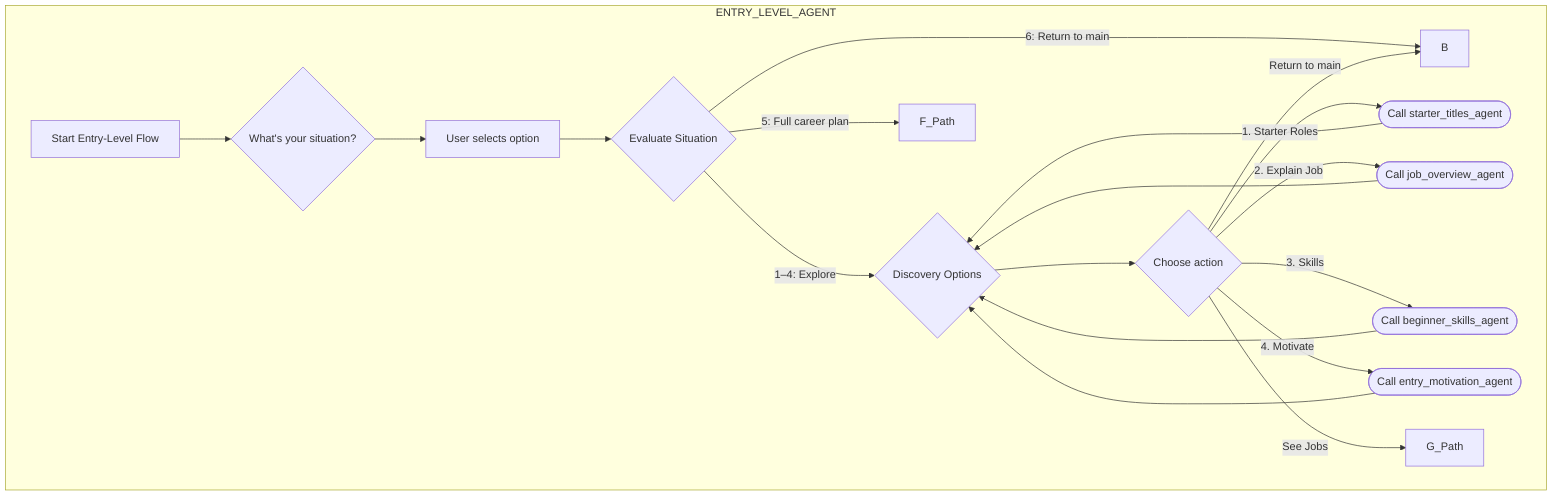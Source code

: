 graph TD
    subgraph ENTRY_LEVEL_AGENT
        E_Path[Start Entry-Level Flow] --> E1{What's your situation?}
        E1 --> E2[User selects option]
        E2 --> E3{Evaluate Situation}
        E3 -- "1–4: Explore" --> E4{Discovery Options}
        E3 -- "5: Full career plan" --> F_Path
        E3 -- "6: Return to main" --> B

        E4 --> E5{Choose action}
        E5 -- "1. Starter Roles" --> E5a([Call starter_titles_agent]) --> E4
        E5 -- "2. Explain Job" --> E5b([Call job_overview_agent]) --> E4
        E5 -- "3. Skills" --> E5c([Call beginner_skills_agent]) --> E4
        E5 -- "4. Motivate" --> E5d([Call entry_motivation_agent]) --> E4
        E5 -- "See Jobs" --> G_Path
        E5 -- "Return to main" --> B
    end